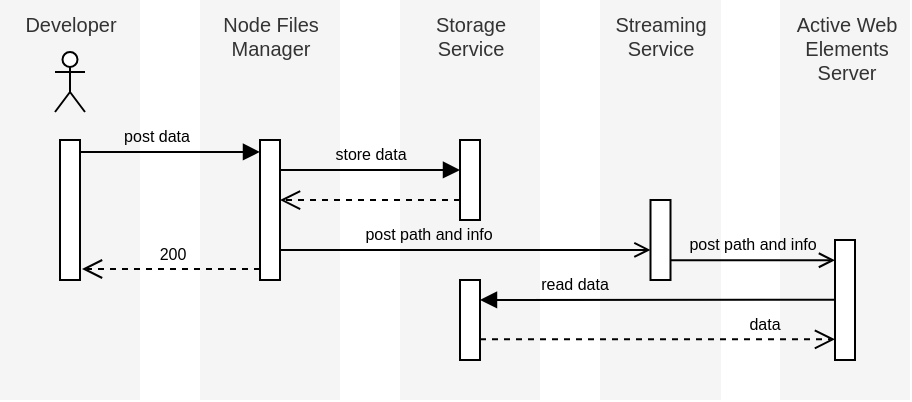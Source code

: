 <mxfile version="13.6.2" type="device"><diagram id="XXC9MB6vOar5m5g6ZWat" name="Page-1"><mxGraphModel dx="541" dy="340" grid="1" gridSize="10" guides="1" tooltips="1" connect="1" arrows="1" fold="1" page="1" pageScale="1" pageWidth="850" pageHeight="1100" math="0" shadow="0"><root><mxCell id="0"/><mxCell id="FS1xIaXjA-K6C-5jxe0j-25" value="Untitled Layer" style="" parent="0"/><mxCell id="FS1xIaXjA-K6C-5jxe0j-26" value="Developer" style="html=1;verticalAlign=top;fillColor=#f5f5f5;fontColor=#333333;strokeColor=none;labelBackgroundColor=none;fontSize=10;" parent="FS1xIaXjA-K6C-5jxe0j-25" vertex="1"><mxGeometry x="90" y="80" width="70" height="200" as="geometry"/></mxCell><mxCell id="FS1xIaXjA-K6C-5jxe0j-27" value="Storage&lt;br style=&quot;font-size: 10px;&quot;&gt;Service" style="html=1;fillColor=#f5f5f5;fontColor=#333333;strokeColor=none;verticalAlign=top;labelBackgroundColor=none;fontSize=10;" parent="FS1xIaXjA-K6C-5jxe0j-25" vertex="1"><mxGeometry x="290" y="80" width="70" height="200" as="geometry"/></mxCell><mxCell id="FS1xIaXjA-K6C-5jxe0j-28" value="Streaming&lt;br style=&quot;font-size: 10px;&quot;&gt;Service" style="html=1;verticalAlign=top;fillColor=#f5f5f5;fontColor=#333333;strokeColor=none;labelBackgroundColor=none;fontSize=10;" parent="FS1xIaXjA-K6C-5jxe0j-25" vertex="1"><mxGeometry x="390.0" y="80" width="60.5" height="200" as="geometry"/></mxCell><mxCell id="FS1xIaXjA-K6C-5jxe0j-29" value="Active&amp;nbsp;Web&lt;br style=&quot;font-size: 10px;&quot;&gt;Elements&lt;br style=&quot;font-size: 10px;&quot;&gt;Server" style="html=1;fillColor=#f5f5f5;fontColor=#333333;strokeColor=none;verticalAlign=top;labelBackgroundColor=none;fontSize=10;" parent="FS1xIaXjA-K6C-5jxe0j-25" vertex="1"><mxGeometry x="480" y="80" width="65" height="200" as="geometry"/></mxCell><mxCell id="FS1xIaXjA-K6C-5jxe0j-30" value="Node Files&lt;br style=&quot;font-size: 10px;&quot;&gt;Manager" style="html=1;verticalAlign=top;fillColor=#f5f5f5;fontColor=#333333;strokeColor=none;labelBackgroundColor=none;fontSize=10;" parent="FS1xIaXjA-K6C-5jxe0j-25" vertex="1"><mxGeometry x="190" y="80" width="70" height="200" as="geometry"/></mxCell><mxCell id="1" value="Foreground" parent="0"/><mxCell id="FS1xIaXjA-K6C-5jxe0j-1" value="" style="html=1;points=[];perimeter=orthogonalPerimeter;labelBackgroundColor=none;" parent="1" vertex="1"><mxGeometry x="120" y="150" width="10" height="70" as="geometry"/></mxCell><mxCell id="FS1xIaXjA-K6C-5jxe0j-2" value="" style="html=1;points=[];perimeter=orthogonalPerimeter;labelBackgroundColor=none;" parent="1" vertex="1"><mxGeometry x="220" y="150" width="10" height="70" as="geometry"/></mxCell><mxCell id="FS1xIaXjA-K6C-5jxe0j-3" value="post data" style="html=1;verticalAlign=bottom;endArrow=block;entryX=0;entryY=0.057;exitX=1;exitY=0.25;exitDx=0;exitDy=0;exitPerimeter=0;entryDx=0;entryDy=0;entryPerimeter=0;labelBackgroundColor=none;fontSize=8;" parent="1" edge="1"><mxGeometry x="-0.143" relative="1" as="geometry"><mxPoint x="130" y="156" as="sourcePoint"/><mxPoint x="220" y="155.99" as="targetPoint"/><mxPoint as="offset"/></mxGeometry></mxCell><mxCell id="FS1xIaXjA-K6C-5jxe0j-4" value="200" style="html=1;verticalAlign=bottom;endArrow=open;dashed=1;endSize=8;exitX=0;exitY=0.836;entryX=1.1;entryY=0.95;entryDx=0;entryDy=0;entryPerimeter=0;labelBackgroundColor=none;fontSize=8;exitDx=0;exitDy=0;exitPerimeter=0;" parent="1" edge="1"><mxGeometry relative="1" as="geometry"><mxPoint x="131" y="214.5" as="targetPoint"/><mxPoint x="220" y="214.52" as="sourcePoint"/></mxGeometry></mxCell><mxCell id="FS1xIaXjA-K6C-5jxe0j-5" value="" style="html=1;points=[];perimeter=orthogonalPerimeter;labelBackgroundColor=none;" parent="1" vertex="1"><mxGeometry x="320" y="150" width="10" height="40" as="geometry"/></mxCell><mxCell id="FS1xIaXjA-K6C-5jxe0j-7" value="" style="html=1;verticalAlign=bottom;endArrow=open;dashed=1;endSize=8;exitX=0;exitY=0.75;exitDx=0;exitDy=0;exitPerimeter=0;labelBackgroundColor=none;entryX=1;entryY=0.429;entryDx=0;entryDy=0;entryPerimeter=0;" parent="1" source="FS1xIaXjA-K6C-5jxe0j-5" target="FS1xIaXjA-K6C-5jxe0j-2" edge="1"><mxGeometry relative="1" as="geometry"><mxPoint x="240" y="180" as="targetPoint"/><mxPoint x="290" y="198" as="sourcePoint"/></mxGeometry></mxCell><mxCell id="FS1xIaXjA-K6C-5jxe0j-8" value="" style="html=1;points=[];perimeter=orthogonalPerimeter;labelBackgroundColor=none;" parent="1" vertex="1"><mxGeometry x="320" y="220" width="10" height="40" as="geometry"/></mxCell><mxCell id="FS1xIaXjA-K6C-5jxe0j-9" value="read data" style="html=1;verticalAlign=bottom;endArrow=block;exitX=0;exitY=0.498;exitDx=0;exitDy=0;exitPerimeter=0;labelBackgroundColor=none;fontSize=8;entryX=1;entryY=0.25;entryDx=0;entryDy=0;entryPerimeter=0;" parent="1" source="FS1xIaXjA-K6C-5jxe0j-14" target="FS1xIaXjA-K6C-5jxe0j-8" edge="1"><mxGeometry x="0.476" relative="1" as="geometry"><mxPoint x="490" y="240" as="sourcePoint"/><mxPoint as="offset"/><mxPoint x="350" y="230" as="targetPoint"/></mxGeometry></mxCell><mxCell id="FS1xIaXjA-K6C-5jxe0j-10" value="data" style="html=1;verticalAlign=bottom;endArrow=open;dashed=1;endSize=8;labelBackgroundColor=none;exitX=1;exitY=0.742;exitDx=0;exitDy=0;exitPerimeter=0;entryX=0;entryY=0.828;entryDx=0;entryDy=0;entryPerimeter=0;fontSize=8;" parent="1" source="FS1xIaXjA-K6C-5jxe0j-8" target="FS1xIaXjA-K6C-5jxe0j-14" edge="1"><mxGeometry x="0.6" relative="1" as="geometry"><mxPoint x="430" y="260" as="targetPoint"/><mxPoint x="340" y="310" as="sourcePoint"/><mxPoint as="offset"/></mxGeometry></mxCell><mxCell id="FS1xIaXjA-K6C-5jxe0j-11" value="" style="html=1;points=[];perimeter=orthogonalPerimeter;labelBackgroundColor=none;" parent="1" vertex="1"><mxGeometry x="415.25" y="180" width="10" height="40" as="geometry"/></mxCell><mxCell id="FS1xIaXjA-K6C-5jxe0j-13" value="post path and info" style="html=1;verticalAlign=bottom;endArrow=open;labelBackgroundColor=none;fontSize=8;endFill=0;exitX=1;exitY=0.714;exitDx=0;exitDy=0;exitPerimeter=0;" parent="1" target="FS1xIaXjA-K6C-5jxe0j-11" edge="1"><mxGeometry x="-0.2" width="80" relative="1" as="geometry"><mxPoint x="230" y="204.98" as="sourcePoint"/><mxPoint x="380" y="205" as="targetPoint"/><mxPoint as="offset"/></mxGeometry></mxCell><mxCell id="FS1xIaXjA-K6C-5jxe0j-14" value="" style="html=1;points=[];perimeter=orthogonalPerimeter;labelBackgroundColor=none;" parent="1" vertex="1"><mxGeometry x="507.5" y="200" width="10" height="60" as="geometry"/></mxCell><mxCell id="FS1xIaXjA-K6C-5jxe0j-15" value="post path and info" style="html=1;verticalAlign=bottom;endArrow=open;labelBackgroundColor=none;fontSize=8;endFill=0;exitX=1.01;exitY=0.753;exitDx=0;exitDy=0;exitPerimeter=0;" parent="1" edge="1" target="FS1xIaXjA-K6C-5jxe0j-14" source="FS1xIaXjA-K6C-5jxe0j-11"><mxGeometry width="80" relative="1" as="geometry"><mxPoint x="460" y="210" as="sourcePoint"/><mxPoint x="480" y="210" as="targetPoint"/></mxGeometry></mxCell><mxCell id="FS1xIaXjA-K6C-5jxe0j-16" value="" style="shape=umlActor;verticalLabelPosition=bottom;verticalAlign=top;html=1;labelBackgroundColor=none;" parent="1" vertex="1"><mxGeometry x="117.5" y="106" width="15" height="30" as="geometry"/></mxCell><mxCell id="FS1xIaXjA-K6C-5jxe0j-31" value="store data" style="html=1;verticalAlign=bottom;endArrow=block;labelBackgroundColor=none;entryX=0;entryY=0.3;entryDx=0;entryDy=0;entryPerimeter=0;fontSize=8;exitX=1;exitY=0.171;exitDx=0;exitDy=0;exitPerimeter=0;" parent="1" edge="1"><mxGeometry relative="1" as="geometry"><mxPoint x="230" y="164.97" as="sourcePoint"/><mxPoint x="320" y="165.0" as="targetPoint"/></mxGeometry></mxCell></root></mxGraphModel></diagram></mxfile>